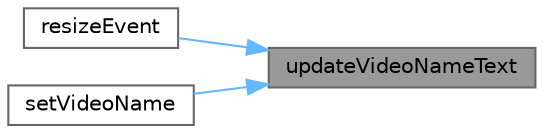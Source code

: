 digraph "updateVideoNameText"
{
 // LATEX_PDF_SIZE
  bgcolor="transparent";
  edge [fontname=Helvetica,fontsize=10,labelfontname=Helvetica,labelfontsize=10];
  node [fontname=Helvetica,fontsize=10,shape=box,height=0.2,width=0.4];
  rankdir="RL";
  Node1 [id="Node000001",label="updateVideoNameText",height=0.2,width=0.4,color="gray40", fillcolor="grey60", style="filled", fontcolor="black",tooltip="更新视频名称文本"];
  Node1 -> Node2 [id="edge1_Node000001_Node000002",dir="back",color="steelblue1",style="solid",tooltip=" "];
  Node2 [id="Node000002",label="resizeEvent",height=0.2,width=0.4,color="grey40", fillcolor="white", style="filled",URL="$class_video_block_widget.html#a9a27ed4ceb22d2a19bdb88ed785085a1",tooltip="调整大小事件"];
  Node1 -> Node3 [id="edge2_Node000001_Node000003",dir="back",color="steelblue1",style="solid",tooltip=" "];
  Node3 [id="Node000003",label="setVideoName",height=0.2,width=0.4,color="grey40", fillcolor="white", style="filled",URL="$class_video_block_widget.html#a93f2a5d2dbe240d905986b12dd601208",tooltip="设置视频名称"];
}
